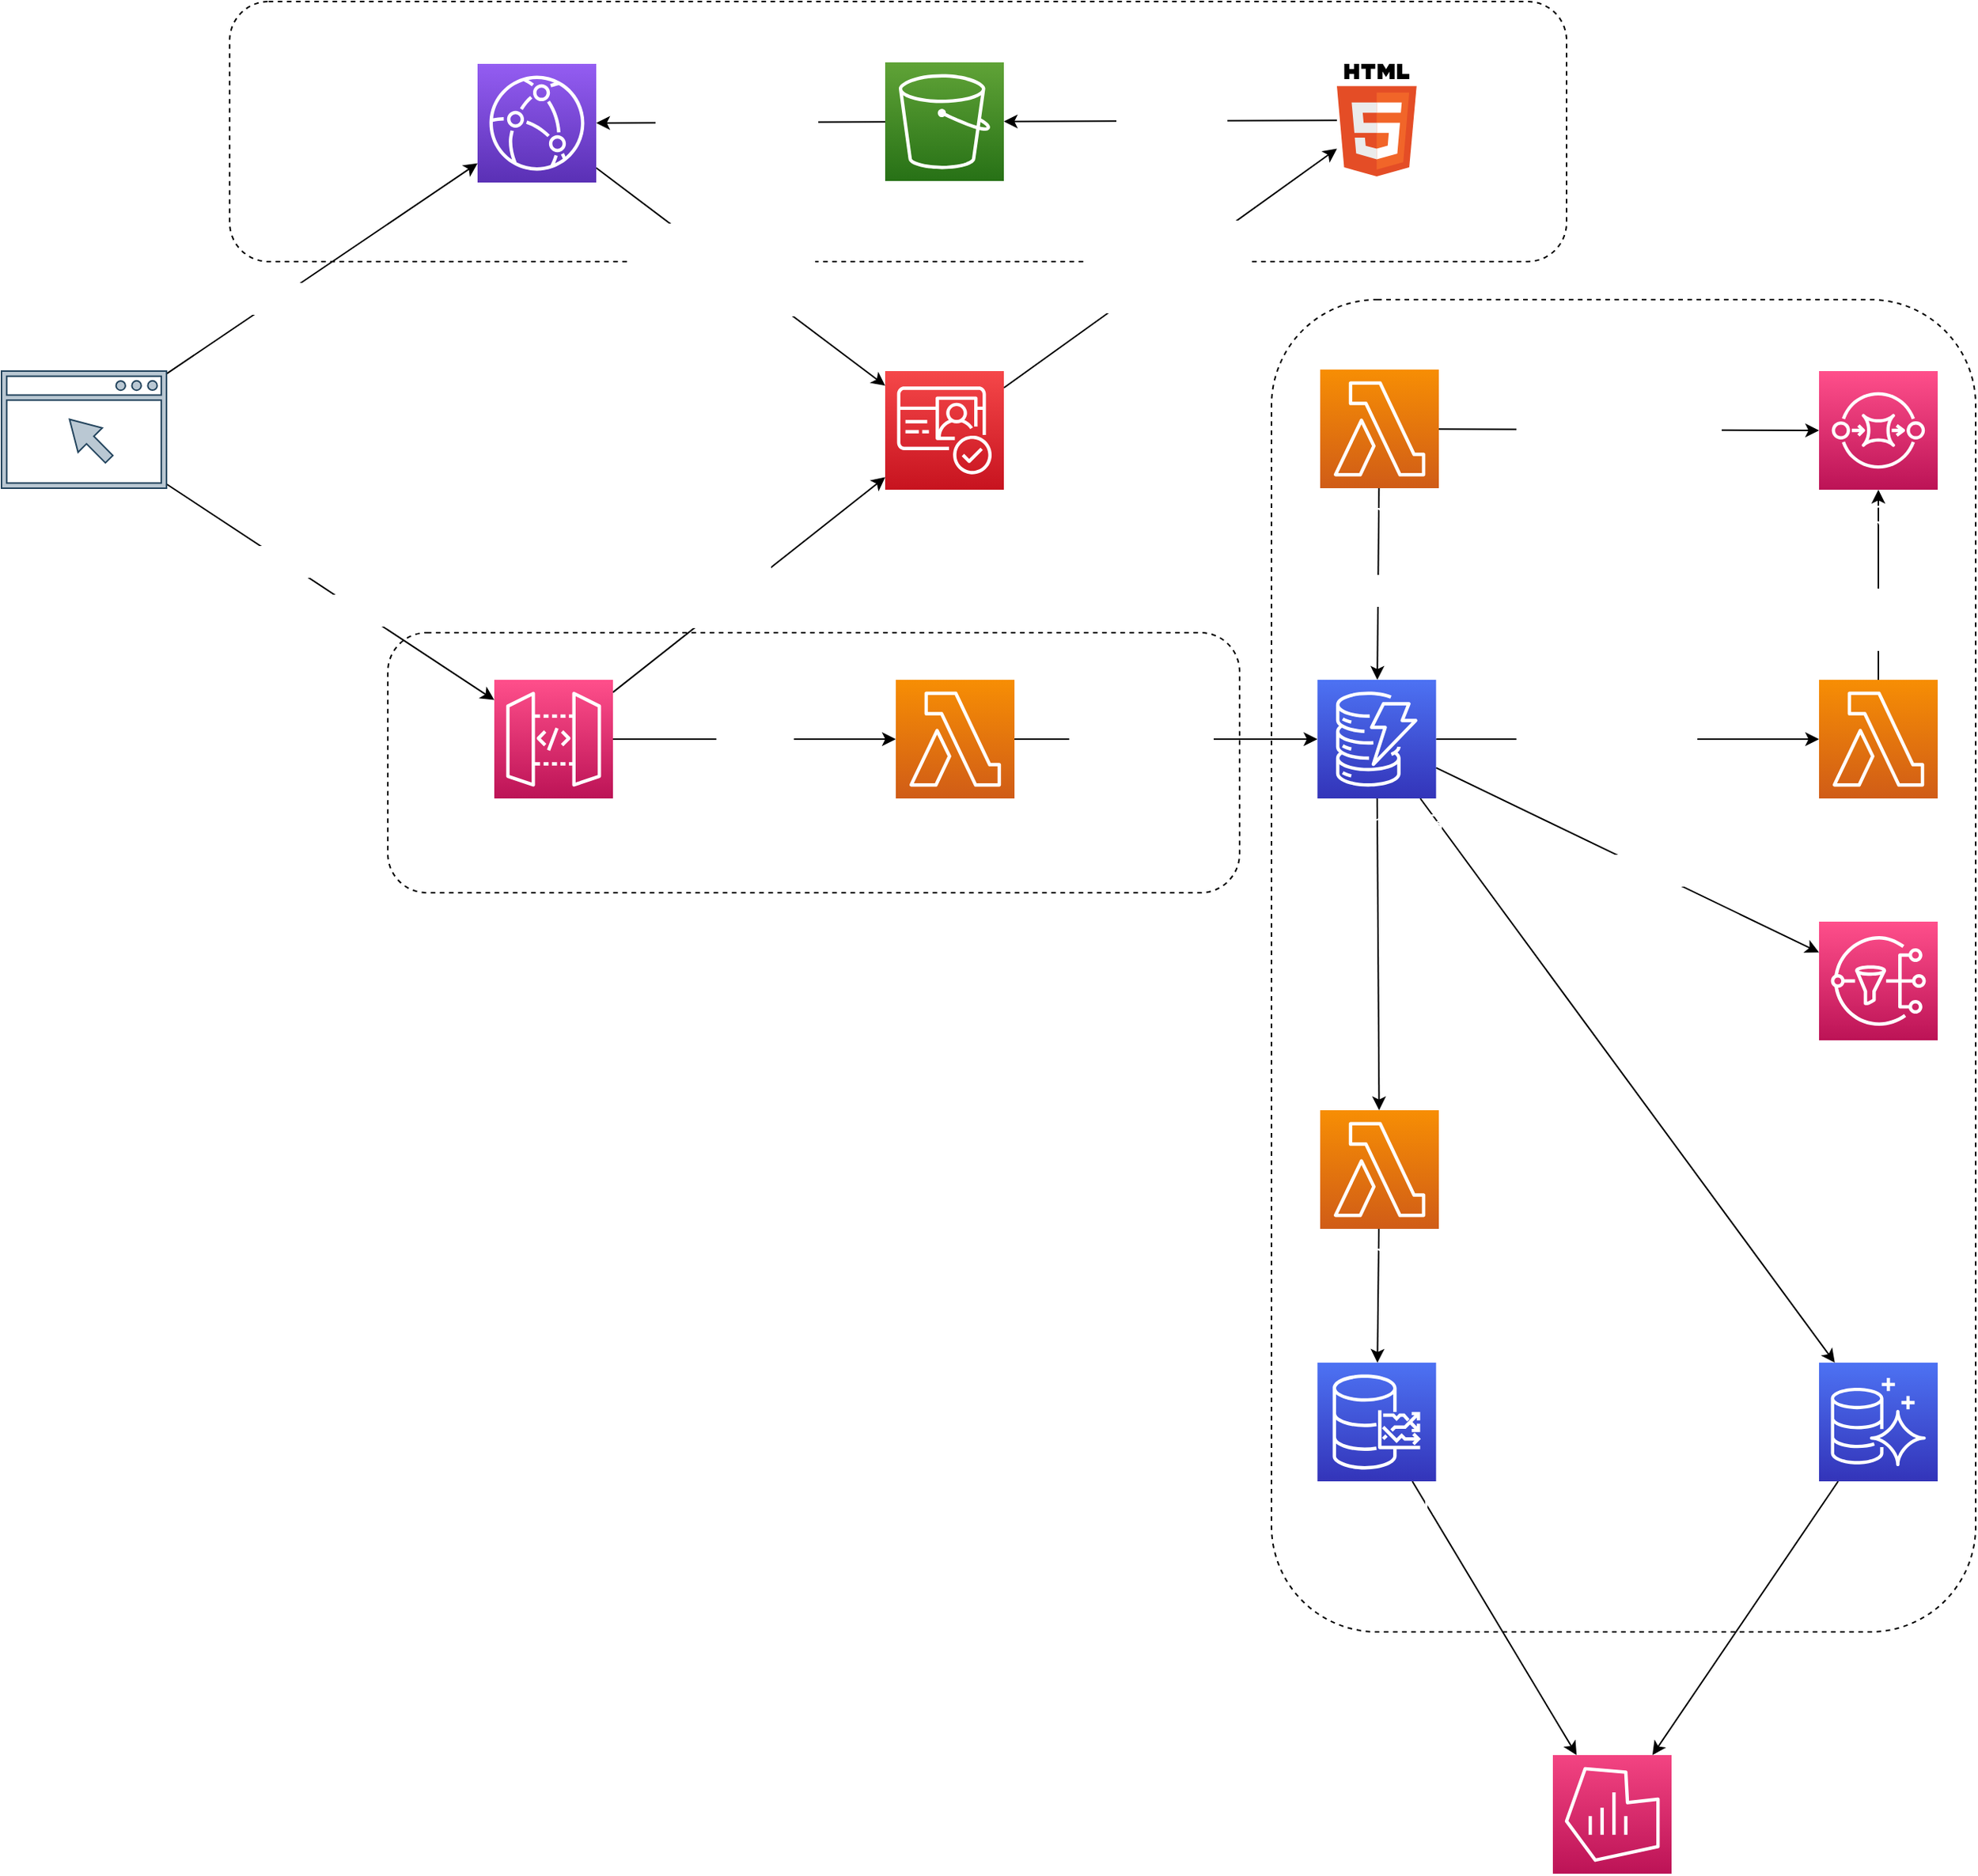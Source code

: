 <mxfile>
    <diagram id="6yruCg31aHMDgEN6FEC8" name="Page-1">
        <mxGraphModel dx="2178" dy="944" grid="0" gridSize="10" guides="1" tooltips="1" connect="1" arrows="1" fold="1" page="0" pageScale="1" pageWidth="850" pageHeight="1100" math="0" shadow="0">
            <root>
                <mxCell id="0"/>
                <mxCell id="1" parent="0"/>
                <mxCell id="51" value="" style="rounded=1;whiteSpace=wrap;html=1;dashed=1;" parent="1" vertex="1">
                    <mxGeometry x="574" y="235" width="463" height="876" as="geometry"/>
                </mxCell>
                <mxCell id="49" value="" style="rounded=1;whiteSpace=wrap;html=1;dashed=1;" parent="1" vertex="1">
                    <mxGeometry x="-7" y="454" width="560" height="171" as="geometry"/>
                </mxCell>
                <mxCell id="48" value="" style="rounded=1;whiteSpace=wrap;html=1;dashed=1;" parent="1" vertex="1">
                    <mxGeometry x="-111" y="39" width="879" height="171" as="geometry"/>
                </mxCell>
                <mxCell id="16" style="edgeStyle=none;html=1;fontColor=#FFFFFF;fontSize=17;" parent="1" source="2" target="13" edge="1">
                    <mxGeometry relative="1" as="geometry"/>
                </mxCell>
                <mxCell id="17" value="Unauthenticated&lt;br style=&quot;font-size: 17px;&quot;&gt;access&lt;br style=&quot;font-size: 17px;&quot;&gt;to Hosted UI" style="edgeLabel;html=1;align=center;verticalAlign=middle;resizable=0;points=[];fontColor=#FFFFFF;fontSize=17;" parent="16" vertex="1" connectable="0">
                    <mxGeometry x="-0.363" y="1" relative="1" as="geometry">
                        <mxPoint x="20" y="21" as="offset"/>
                    </mxGeometry>
                </mxCell>
                <mxCell id="2" value="Cloudfront" style="sketch=0;points=[[0,0,0],[0.25,0,0],[0.5,0,0],[0.75,0,0],[1,0,0],[0,1,0],[0.25,1,0],[0.5,1,0],[0.75,1,0],[1,1,0],[0,0.25,0],[0,0.5,0],[0,0.75,0],[1,0.25,0],[1,0.5,0],[1,0.75,0]];outlineConnect=0;fontColor=#FFFFFF;gradientColor=#945DF2;gradientDirection=north;fillColor=#5A30B5;strokeColor=#ffffff;dashed=0;verticalLabelPosition=bottom;verticalAlign=top;align=center;html=1;fontSize=17;fontStyle=0;aspect=fixed;shape=mxgraph.aws4.resourceIcon;resIcon=mxgraph.aws4.cloudfront;" parent="1" vertex="1">
                    <mxGeometry x="52" y="80" width="78" height="78" as="geometry"/>
                </mxCell>
                <mxCell id="8" style="edgeStyle=none;html=1;fontColor=#FFFFFF;fontSize=17;" parent="1" source="4" target="2" edge="1">
                    <mxGeometry relative="1" as="geometry"/>
                </mxCell>
                <mxCell id="9" value="Served trough" style="edgeLabel;html=1;align=center;verticalAlign=middle;resizable=0;points=[];fontColor=#FFFFFF;fontSize=17;" parent="8" vertex="1" connectable="0">
                    <mxGeometry x="0.496" y="-5" relative="1" as="geometry">
                        <mxPoint x="44" y="2" as="offset"/>
                    </mxGeometry>
                </mxCell>
                <mxCell id="4" value="S3" style="sketch=0;points=[[0,0,0],[0.25,0,0],[0.5,0,0],[0.75,0,0],[1,0,0],[0,1,0],[0.25,1,0],[0.5,1,0],[0.75,1,0],[1,1,0],[0,0.25,0],[0,0.5,0],[0,0.75,0],[1,0.25,0],[1,0.5,0],[1,0.75,0]];outlineConnect=0;fontColor=#FFFFFF;gradientColor=#60A337;gradientDirection=north;fillColor=#277116;strokeColor=#ffffff;dashed=0;verticalLabelPosition=bottom;verticalAlign=top;align=center;html=1;fontSize=17;fontStyle=0;aspect=fixed;shape=mxgraph.aws4.resourceIcon;resIcon=mxgraph.aws4.s3;" parent="1" vertex="1">
                    <mxGeometry x="320" y="79" width="78" height="78" as="geometry"/>
                </mxCell>
                <mxCell id="7" value="Stored on" style="edgeStyle=none;html=1;fontColor=#FFFFFF;fontSize=17;" parent="1" source="5" target="4" edge="1">
                    <mxGeometry relative="1" as="geometry"/>
                </mxCell>
                <mxCell id="5" value="Web App" style="dashed=0;outlineConnect=0;html=1;align=center;labelPosition=center;verticalLabelPosition=bottom;verticalAlign=top;shape=mxgraph.weblogos.html5;fontColor=#FFFFFF;fontSize=17;" parent="1" vertex="1">
                    <mxGeometry x="617" y="80" width="52.4" height="74" as="geometry"/>
                </mxCell>
                <mxCell id="11" style="edgeStyle=none;html=1;fontColor=#FFFFFF;fontSize=17;" parent="1" source="10" target="2" edge="1">
                    <mxGeometry relative="1" as="geometry"/>
                </mxCell>
                <mxCell id="12" value="GET on edge location" style="edgeLabel;html=1;align=center;verticalAlign=middle;resizable=0;points=[];fontColor=#FFFFFF;fontSize=17;" parent="11" vertex="1" connectable="0">
                    <mxGeometry x="-0.312" y="3" relative="1" as="geometry">
                        <mxPoint x="27" as="offset"/>
                    </mxGeometry>
                </mxCell>
                <mxCell id="26" style="edgeStyle=none;html=1;fontSize=17;fontColor=#FFFFFF;" parent="1" source="10" target="18" edge="1">
                    <mxGeometry relative="1" as="geometry"/>
                </mxCell>
                <mxCell id="27" value="API Calls" style="edgeLabel;html=1;align=center;verticalAlign=middle;resizable=0;points=[];fontSize=17;fontColor=#FFFFFF;" parent="26" vertex="1" connectable="0">
                    <mxGeometry x="-0.353" y="-6" relative="1" as="geometry">
                        <mxPoint as="offset"/>
                    </mxGeometry>
                </mxCell>
                <mxCell id="39" value="POST/orders" style="edgeLabel;html=1;align=center;verticalAlign=middle;resizable=0;points=[];fontSize=17;fontColor=#FFFFFF;" parent="26" vertex="1" connectable="0">
                    <mxGeometry x="0.184" y="1" relative="1" as="geometry">
                        <mxPoint y="-1" as="offset"/>
                    </mxGeometry>
                </mxCell>
                <mxCell id="10" value="" style="sketch=0;pointerEvents=1;shadow=0;dashed=0;html=1;strokeColor=#23445d;fillColor=#bac8d3;aspect=fixed;labelPosition=center;verticalLabelPosition=bottom;verticalAlign=top;align=center;outlineConnect=0;shape=mxgraph.vvd.web_browser;fontSize=17;" parent="1" vertex="1">
                    <mxGeometry x="-261" y="282" width="108.45" height="77" as="geometry"/>
                </mxCell>
                <mxCell id="14" style="edgeStyle=none;html=1;fontColor=#FFFFFF;fontSize=17;" parent="1" source="13" target="5" edge="1">
                    <mxGeometry relative="1" as="geometry"/>
                </mxCell>
                <mxCell id="15" value="Redirect&lt;br style=&quot;font-size: 17px;&quot;&gt;on&amp;nbsp;&lt;br style=&quot;font-size: 17px;&quot;&gt;Authentication" style="edgeLabel;html=1;align=center;verticalAlign=middle;resizable=0;points=[];fontColor=#FFFFFF;fontSize=17;" parent="14" vertex="1" connectable="0">
                    <mxGeometry x="-0.425" relative="1" as="geometry">
                        <mxPoint x="44" y="-35" as="offset"/>
                    </mxGeometry>
                </mxCell>
                <mxCell id="13" value="Cognito&lt;br style=&quot;font-size: 17px;&quot;&gt;User Pool" style="sketch=0;points=[[0,0,0],[0.25,0,0],[0.5,0,0],[0.75,0,0],[1,0,0],[0,1,0],[0.25,1,0],[0.5,1,0],[0.75,1,0],[1,1,0],[0,0.25,0],[0,0.5,0],[0,0.75,0],[1,0.25,0],[1,0.5,0],[1,0.75,0]];outlineConnect=0;fontColor=#FFFFFF;gradientColor=#F54749;gradientDirection=north;fillColor=#C7131F;strokeColor=#ffffff;dashed=0;verticalLabelPosition=bottom;verticalAlign=top;align=center;html=1;fontSize=17;fontStyle=0;aspect=fixed;shape=mxgraph.aws4.resourceIcon;resIcon=mxgraph.aws4.cognito;" parent="1" vertex="1">
                    <mxGeometry x="320" y="282" width="78" height="78" as="geometry"/>
                </mxCell>
                <mxCell id="19" style="edgeStyle=none;html=1;fontColor=#FFFFFF;fontSize=17;" parent="1" source="18" target="13" edge="1">
                    <mxGeometry relative="1" as="geometry"/>
                </mxCell>
                <mxCell id="20" value="Cognito&lt;br&gt;Auhorizer" style="edgeLabel;html=1;align=center;verticalAlign=middle;resizable=0;points=[];fontColor=#FFFFFF;fontSize=17;" parent="19" vertex="1" connectable="0">
                    <mxGeometry x="-0.429" y="3" relative="1" as="geometry">
                        <mxPoint x="18" y="-21" as="offset"/>
                    </mxGeometry>
                </mxCell>
                <mxCell id="22" value="Invoke" style="edgeStyle=none;html=1;fontSize=17;fontColor=#FFFFFF;" parent="1" source="18" target="21" edge="1">
                    <mxGeometry relative="1" as="geometry"/>
                </mxCell>
                <mxCell id="18" value="API Gateway" style="sketch=0;points=[[0,0,0],[0.25,0,0],[0.5,0,0],[0.75,0,0],[1,0,0],[0,1,0],[0.25,1,0],[0.5,1,0],[0.75,1,0],[1,1,0],[0,0.25,0],[0,0.5,0],[0,0.75,0],[1,0.25,0],[1,0.5,0],[1,0.75,0]];outlineConnect=0;fontColor=#FFFFFF;gradientColor=#FF4F8B;gradientDirection=north;fillColor=#BC1356;strokeColor=#ffffff;dashed=0;verticalLabelPosition=bottom;verticalAlign=top;align=center;html=1;fontSize=17;fontStyle=0;aspect=fixed;shape=mxgraph.aws4.resourceIcon;resIcon=mxgraph.aws4.api_gateway;" parent="1" vertex="1">
                    <mxGeometry x="63" y="485" width="78" height="78" as="geometry"/>
                </mxCell>
                <mxCell id="25" style="edgeStyle=none;html=1;fontSize=17;fontColor=#FFFFFF;" parent="1" source="21" target="24" edge="1">
                    <mxGeometry relative="1" as="geometry">
                        <mxPoint x="465.889" y="524" as="targetPoint"/>
                    </mxGeometry>
                </mxCell>
                <mxCell id="41" value="Create order" style="edgeLabel;html=1;align=center;verticalAlign=middle;resizable=0;points=[];fontSize=17;fontColor=#FFFFFF;" parent="25" vertex="1" connectable="0">
                    <mxGeometry x="-0.322" y="3" relative="1" as="geometry">
                        <mxPoint x="15" as="offset"/>
                    </mxGeometry>
                </mxCell>
                <mxCell id="21" value="Lambda" style="sketch=0;points=[[0,0,0],[0.25,0,0],[0.5,0,0],[0.75,0,0],[1,0,0],[0,1,0],[0.25,1,0],[0.5,1,0],[0.75,1,0],[1,1,0],[0,0.25,0],[0,0.5,0],[0,0.75,0],[1,0.25,0],[1,0.5,0],[1,0.75,0]];outlineConnect=0;fontColor=#FFFFFF;gradientColor=#F78E04;gradientDirection=north;fillColor=#D05C17;strokeColor=#ffffff;dashed=0;verticalLabelPosition=bottom;verticalAlign=top;align=center;html=1;fontSize=17;fontStyle=0;aspect=fixed;shape=mxgraph.aws4.resourceIcon;resIcon=mxgraph.aws4.lambda;" parent="1" vertex="1">
                    <mxGeometry x="327" y="485" width="78" height="78" as="geometry"/>
                </mxCell>
                <mxCell id="42" style="edgeStyle=none;html=1;fontSize=17;fontColor=#FFFFFF;" parent="1" source="24" target="28" edge="1">
                    <mxGeometry relative="1" as="geometry"/>
                </mxCell>
                <mxCell id="43" value="On create order" style="edgeLabel;html=1;align=center;verticalAlign=middle;resizable=0;points=[];fontSize=17;fontColor=#FFFFFF;" parent="42" vertex="1" connectable="0">
                    <mxGeometry x="-0.397" y="2" relative="1" as="geometry">
                        <mxPoint x="36" as="offset"/>
                    </mxGeometry>
                </mxCell>
                <mxCell id="45" style="edgeStyle=none;html=1;fontSize=17;fontColor=#FFFFFF;" parent="1" source="24" target="47" edge="1">
                    <mxGeometry relative="1" as="geometry">
                        <mxPoint x="934" y="373.221" as="targetPoint"/>
                    </mxGeometry>
                </mxCell>
                <mxCell id="46" value="On update order" style="edgeLabel;html=1;align=center;verticalAlign=middle;resizable=0;points=[];fontSize=17;fontColor=#FFFFFF;" parent="45" vertex="1" connectable="0">
                    <mxGeometry x="-0.315" y="1" relative="1" as="geometry">
                        <mxPoint x="50" y="26" as="offset"/>
                    </mxGeometry>
                </mxCell>
                <mxCell id="54" style="edgeStyle=none;html=1;" edge="1" parent="1" source="24" target="53">
                    <mxGeometry relative="1" as="geometry"/>
                </mxCell>
                <mxCell id="56" style="edgeStyle=none;html=1;" edge="1" parent="1" source="24" target="55">
                    <mxGeometry relative="1" as="geometry"/>
                </mxCell>
                <mxCell id="24" value="DynamoDB" style="sketch=0;points=[[0,0,0],[0.25,0,0],[0.5,0,0],[0.75,0,0],[1,0,0],[0,1,0],[0.25,1,0],[0.5,1,0],[0.75,1,0],[1,1,0],[0,0.25,0],[0,0.5,0],[0,0.75,0],[1,0.25,0],[1,0.5,0],[1,0.75,0]];outlineConnect=0;fontColor=#FFFFFF;gradientColor=#4D72F3;gradientDirection=north;fillColor=#3334B9;strokeColor=#ffffff;dashed=0;verticalLabelPosition=bottom;verticalAlign=top;align=center;html=1;fontSize=17;fontStyle=0;aspect=fixed;shape=mxgraph.aws4.resourceIcon;resIcon=mxgraph.aws4.dynamodb;" parent="1" vertex="1">
                    <mxGeometry x="604.2" y="485" width="78" height="78" as="geometry"/>
                </mxCell>
                <mxCell id="32" value="Push order&lt;br&gt;to queue" style="edgeStyle=none;html=1;fontSize=17;fontColor=#FFFFFF;" parent="1" source="28" target="31" edge="1">
                    <mxGeometry x="-0.344" relative="1" as="geometry">
                        <mxPoint y="1" as="offset"/>
                    </mxGeometry>
                </mxCell>
                <mxCell id="28" value="Lambda" style="sketch=0;points=[[0,0,0],[0.25,0,0],[0.5,0,0],[0.75,0,0],[1,0,0],[0,1,0],[0.25,1,0],[0.5,1,0],[0.75,1,0],[1,1,0],[0,0.25,0],[0,0.5,0],[0,0.75,0],[1,0.25,0],[1,0.5,0],[1,0.75,0]];outlineConnect=0;fontColor=#FFFFFF;gradientColor=#F78E04;gradientDirection=north;fillColor=#D05C17;strokeColor=#ffffff;dashed=0;verticalLabelPosition=bottom;verticalAlign=top;align=center;html=1;fontSize=17;fontStyle=0;aspect=fixed;shape=mxgraph.aws4.resourceIcon;resIcon=mxgraph.aws4.lambda;" parent="1" vertex="1">
                    <mxGeometry x="934" y="485" width="78" height="78" as="geometry"/>
                </mxCell>
                <mxCell id="31" value="SQS" style="sketch=0;points=[[0,0,0],[0.25,0,0],[0.5,0,0],[0.75,0,0],[1,0,0],[0,1,0],[0.25,1,0],[0.5,1,0],[0.75,1,0],[1,1,0],[0,0.25,0],[0,0.5,0],[0,0.75,0],[1,0.25,0],[1,0.5,0],[1,0.75,0]];outlineConnect=0;fontColor=#FFFFFF;gradientColor=#FF4F8B;gradientDirection=north;fillColor=#BC1356;strokeColor=#ffffff;dashed=0;verticalLabelPosition=bottom;verticalAlign=top;align=center;html=1;fontSize=17;fontStyle=0;aspect=fixed;shape=mxgraph.aws4.resourceIcon;resIcon=mxgraph.aws4.sqs;" parent="1" vertex="1">
                    <mxGeometry x="934" y="282" width="78" height="78" as="geometry"/>
                </mxCell>
                <mxCell id="35" style="edgeStyle=none;html=1;entryX=0;entryY=0.5;entryDx=0;entryDy=0;entryPerimeter=0;fontSize=17;fontColor=#FFFFFF;" parent="1" source="33" target="31" edge="1">
                    <mxGeometry relative="1" as="geometry"/>
                </mxCell>
                <mxCell id="36" value="Process Message" style="edgeLabel;html=1;align=center;verticalAlign=middle;resizable=0;points=[];fontSize=17;fontColor=#FFFFFF;" parent="35" vertex="1" connectable="0">
                    <mxGeometry x="-0.605" y="2" relative="1" as="geometry">
                        <mxPoint x="68" y="-1" as="offset"/>
                    </mxGeometry>
                </mxCell>
                <mxCell id="37" style="edgeStyle=none;html=1;fontSize=17;fontColor=#FFFFFF;" parent="1" source="33" target="24" edge="1">
                    <mxGeometry relative="1" as="geometry"/>
                </mxCell>
                <mxCell id="38" value="Update order" style="edgeLabel;html=1;align=center;verticalAlign=middle;resizable=0;points=[];fontSize=17;fontColor=#FFFFFF;" parent="37" vertex="1" connectable="0">
                    <mxGeometry x="-0.27" relative="1" as="geometry">
                        <mxPoint x="-3" y="21" as="offset"/>
                    </mxGeometry>
                </mxCell>
                <mxCell id="33" value="Lambda" style="sketch=0;points=[[0,0,0],[0.25,0,0],[0.5,0,0],[0.75,0,0],[1,0,0],[0,1,0],[0.25,1,0],[0.5,1,0],[0.75,1,0],[1,1,0],[0,0.25,0],[0,0.5,0],[0,0.75,0],[1,0.25,0],[1,0.5,0],[1,0.75,0]];outlineConnect=0;fontColor=#FFFFFF;gradientColor=#F78E04;gradientDirection=north;fillColor=#D05C17;strokeColor=#ffffff;dashed=0;verticalLabelPosition=bottom;verticalAlign=top;align=center;html=1;fontSize=17;fontStyle=0;aspect=fixed;shape=mxgraph.aws4.resourceIcon;resIcon=mxgraph.aws4.lambda;" parent="1" vertex="1">
                    <mxGeometry x="606" y="281" width="78" height="78" as="geometry"/>
                </mxCell>
                <mxCell id="47" value="SNS" style="sketch=0;points=[[0,0,0],[0.25,0,0],[0.5,0,0],[0.75,0,0],[1,0,0],[0,1,0],[0.25,1,0],[0.5,1,0],[0.75,1,0],[1,1,0],[0,0.25,0],[0,0.5,0],[0,0.75,0],[1,0.25,0],[1,0.5,0],[1,0.75,0]];outlineConnect=0;fontColor=#FFFFFF;gradientColor=#FF4F8B;gradientDirection=north;fillColor=#BC1356;strokeColor=#ffffff;dashed=0;verticalLabelPosition=bottom;verticalAlign=top;align=center;html=1;fontSize=17;fontStyle=0;aspect=fixed;shape=mxgraph.aws4.resourceIcon;resIcon=mxgraph.aws4.sns;" parent="1" vertex="1">
                    <mxGeometry x="934" y="644" width="78" height="78" as="geometry"/>
                </mxCell>
                <mxCell id="60" style="edgeStyle=none;html=1;fontSize=17;fontColor=#FFFFFF;" edge="1" parent="1" source="52" target="59">
                    <mxGeometry relative="1" as="geometry"/>
                </mxCell>
                <mxCell id="52" value="Timestream&lt;br style=&quot;font-size: 17px;&quot;&gt;" style="sketch=0;points=[[0,0,0],[0.25,0,0],[0.5,0,0],[0.75,0,0],[1,0,0],[0,1,0],[0.25,1,0],[0.5,1,0],[0.75,1,0],[1,1,0],[0,0.25,0],[0,0.5,0],[0,0.75,0],[1,0.25,0],[1,0.5,0],[1,0.75,0]];outlineConnect=0;fontColor=#FFFFFF;gradientColor=#4D72F3;gradientDirection=north;fillColor=#3334B9;strokeColor=#ffffff;dashed=0;verticalLabelPosition=bottom;verticalAlign=top;align=center;html=1;fontSize=17;fontStyle=0;aspect=fixed;shape=mxgraph.aws4.resourceIcon;resIcon=mxgraph.aws4.timestream;" vertex="1" parent="1">
                    <mxGeometry x="604.2" y="934" width="78" height="78" as="geometry"/>
                </mxCell>
                <mxCell id="61" style="edgeStyle=none;html=1;fontSize=17;fontColor=#FFFFFF;" edge="1" parent="1" source="53" target="59">
                    <mxGeometry relative="1" as="geometry"/>
                </mxCell>
                <mxCell id="53" value="" style="sketch=0;points=[[0,0,0],[0.25,0,0],[0.5,0,0],[0.75,0,0],[1,0,0],[0,1,0],[0.25,1,0],[0.5,1,0],[0.75,1,0],[1,1,0],[0,0.25,0],[0,0.5,0],[0,0.75,0],[1,0.25,0],[1,0.5,0],[1,0.75,0]];outlineConnect=0;fontColor=#232F3E;gradientColor=#4D72F3;gradientDirection=north;fillColor=#3334B9;strokeColor=#ffffff;dashed=0;verticalLabelPosition=bottom;verticalAlign=top;align=center;html=1;fontSize=12;fontStyle=0;aspect=fixed;shape=mxgraph.aws4.resourceIcon;resIcon=mxgraph.aws4.aurora;" vertex="1" parent="1">
                    <mxGeometry x="934" y="934" width="78" height="78" as="geometry"/>
                </mxCell>
                <mxCell id="57" style="edgeStyle=none;html=1;" edge="1" parent="1" source="55" target="52">
                    <mxGeometry relative="1" as="geometry"/>
                </mxCell>
                <mxCell id="55" value="Lambda" style="sketch=0;points=[[0,0,0],[0.25,0,0],[0.5,0,0],[0.75,0,0],[1,0,0],[0,1,0],[0.25,1,0],[0.5,1,0],[0.75,1,0],[1,1,0],[0,0.25,0],[0,0.5,0],[0,0.75,0],[1,0.25,0],[1,0.5,0],[1,0.75,0]];outlineConnect=0;fontColor=#FFFFFF;gradientColor=#F78E04;gradientDirection=north;fillColor=#D05C17;strokeColor=#ffffff;dashed=0;verticalLabelPosition=bottom;verticalAlign=top;align=center;html=1;fontSize=17;fontStyle=0;aspect=fixed;shape=mxgraph.aws4.resourceIcon;resIcon=mxgraph.aws4.lambda;" vertex="1" parent="1">
                    <mxGeometry x="606" y="768" width="78" height="78" as="geometry"/>
                </mxCell>
                <mxCell id="59" value="" style="sketch=0;points=[[0,0,0],[0.25,0,0],[0.5,0,0],[0.75,0,0],[1,0,0],[0,1,0],[0.25,1,0],[0.5,1,0],[0.75,1,0],[1,1,0],[0,0.25,0],[0,0.5,0],[0,0.75,0],[1,0.25,0],[1,0.5,0],[1,0.75,0]];points=[[0,0,0],[0.25,0,0],[0.5,0,0],[0.75,0,0],[1,0,0],[0,1,0],[0.25,1,0],[0.5,1,0],[0.75,1,0],[1,1,0],[0,0.25,0],[0,0.5,0],[0,0.75,0],[1,0.25,0],[1,0.5,0],[1,0.75,0]];outlineConnect=0;fontColor=#232F3E;gradientColor=#F34482;gradientDirection=north;fillColor=#BC1356;strokeColor=#ffffff;dashed=0;verticalLabelPosition=bottom;verticalAlign=top;align=center;html=1;fontSize=12;fontStyle=0;aspect=fixed;shape=mxgraph.aws4.resourceIcon;resIcon=mxgraph.aws4.managed_service_for_grafana;" vertex="1" parent="1">
                    <mxGeometry x="759" y="1192" width="78" height="78" as="geometry"/>
                </mxCell>
            </root>
        </mxGraphModel>
    </diagram>
    <diagram id="olZHPABQtrQ8WYQHyf6v" name="Page-2">
        <mxGraphModel dx="1301" dy="472" grid="1" gridSize="10" guides="1" tooltips="1" connect="1" arrows="1" fold="1" page="1" pageScale="1" pageWidth="850" pageHeight="1100" math="0" shadow="0">
            <root>
                <mxCell id="D57J19_yYGJuJeuYQLSv-0"/>
                <mxCell id="D57J19_yYGJuJeuYQLSv-1" parent="D57J19_yYGJuJeuYQLSv-0"/>
            </root>
        </mxGraphModel>
    </diagram>
</mxfile>